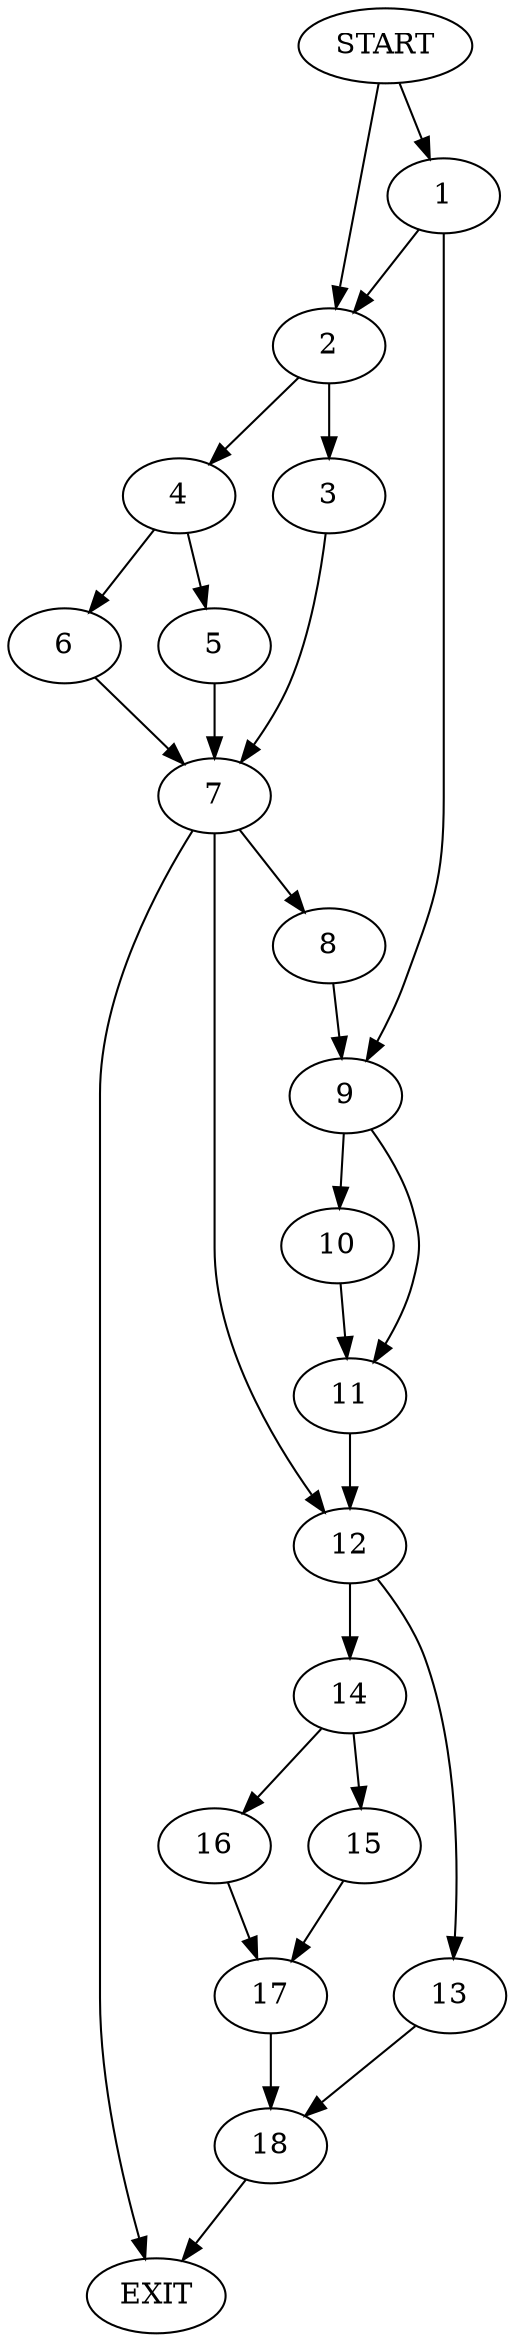 digraph { 
0 [label="START"];
1;
2;
3;
4;
5;
6;
7;
8;
9;
10;
11;
12;
13;
14;
15;
16;
17;
18;
19[label="EXIT"];
0 -> 2;
0 -> 1;
1 -> 9;
1 -> 2;
2 -> 4;
2 -> 3;
3 -> 7;
4 -> 5;
4 -> 6;
5 -> 7;
6 -> 7;
7 -> 19;
7 -> 8;
7:s2 -> 12;
8 -> 9;
9 -> 10;
9 -> 11;
10 -> 11;
11 -> 12;
12 -> 13;
12 -> 14;
13 -> 18;
14 -> 15;
14 -> 16;
15 -> 17;
16 -> 17;
17 -> 18;
18 -> 19;
}